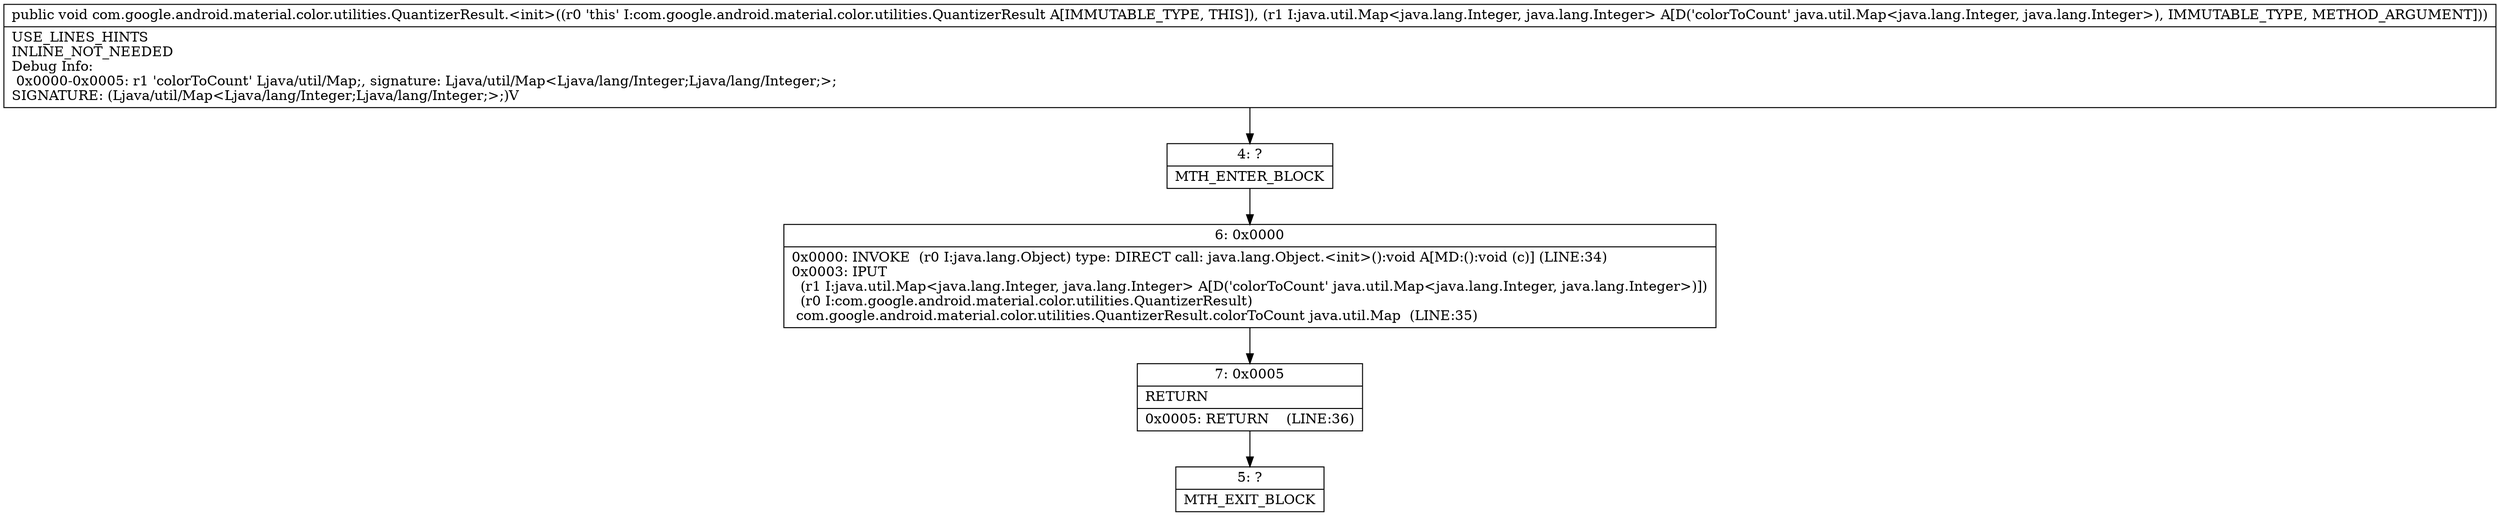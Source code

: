 digraph "CFG forcom.google.android.material.color.utilities.QuantizerResult.\<init\>(Ljava\/util\/Map;)V" {
Node_4 [shape=record,label="{4\:\ ?|MTH_ENTER_BLOCK\l}"];
Node_6 [shape=record,label="{6\:\ 0x0000|0x0000: INVOKE  (r0 I:java.lang.Object) type: DIRECT call: java.lang.Object.\<init\>():void A[MD:():void (c)] (LINE:34)\l0x0003: IPUT  \l  (r1 I:java.util.Map\<java.lang.Integer, java.lang.Integer\> A[D('colorToCount' java.util.Map\<java.lang.Integer, java.lang.Integer\>)])\l  (r0 I:com.google.android.material.color.utilities.QuantizerResult)\l com.google.android.material.color.utilities.QuantizerResult.colorToCount java.util.Map  (LINE:35)\l}"];
Node_7 [shape=record,label="{7\:\ 0x0005|RETURN\l|0x0005: RETURN    (LINE:36)\l}"];
Node_5 [shape=record,label="{5\:\ ?|MTH_EXIT_BLOCK\l}"];
MethodNode[shape=record,label="{public void com.google.android.material.color.utilities.QuantizerResult.\<init\>((r0 'this' I:com.google.android.material.color.utilities.QuantizerResult A[IMMUTABLE_TYPE, THIS]), (r1 I:java.util.Map\<java.lang.Integer, java.lang.Integer\> A[D('colorToCount' java.util.Map\<java.lang.Integer, java.lang.Integer\>), IMMUTABLE_TYPE, METHOD_ARGUMENT]))  | USE_LINES_HINTS\lINLINE_NOT_NEEDED\lDebug Info:\l  0x0000\-0x0005: r1 'colorToCount' Ljava\/util\/Map;, signature: Ljava\/util\/Map\<Ljava\/lang\/Integer;Ljava\/lang\/Integer;\>;\lSIGNATURE: (Ljava\/util\/Map\<Ljava\/lang\/Integer;Ljava\/lang\/Integer;\>;)V\l}"];
MethodNode -> Node_4;Node_4 -> Node_6;
Node_6 -> Node_7;
Node_7 -> Node_5;
}

